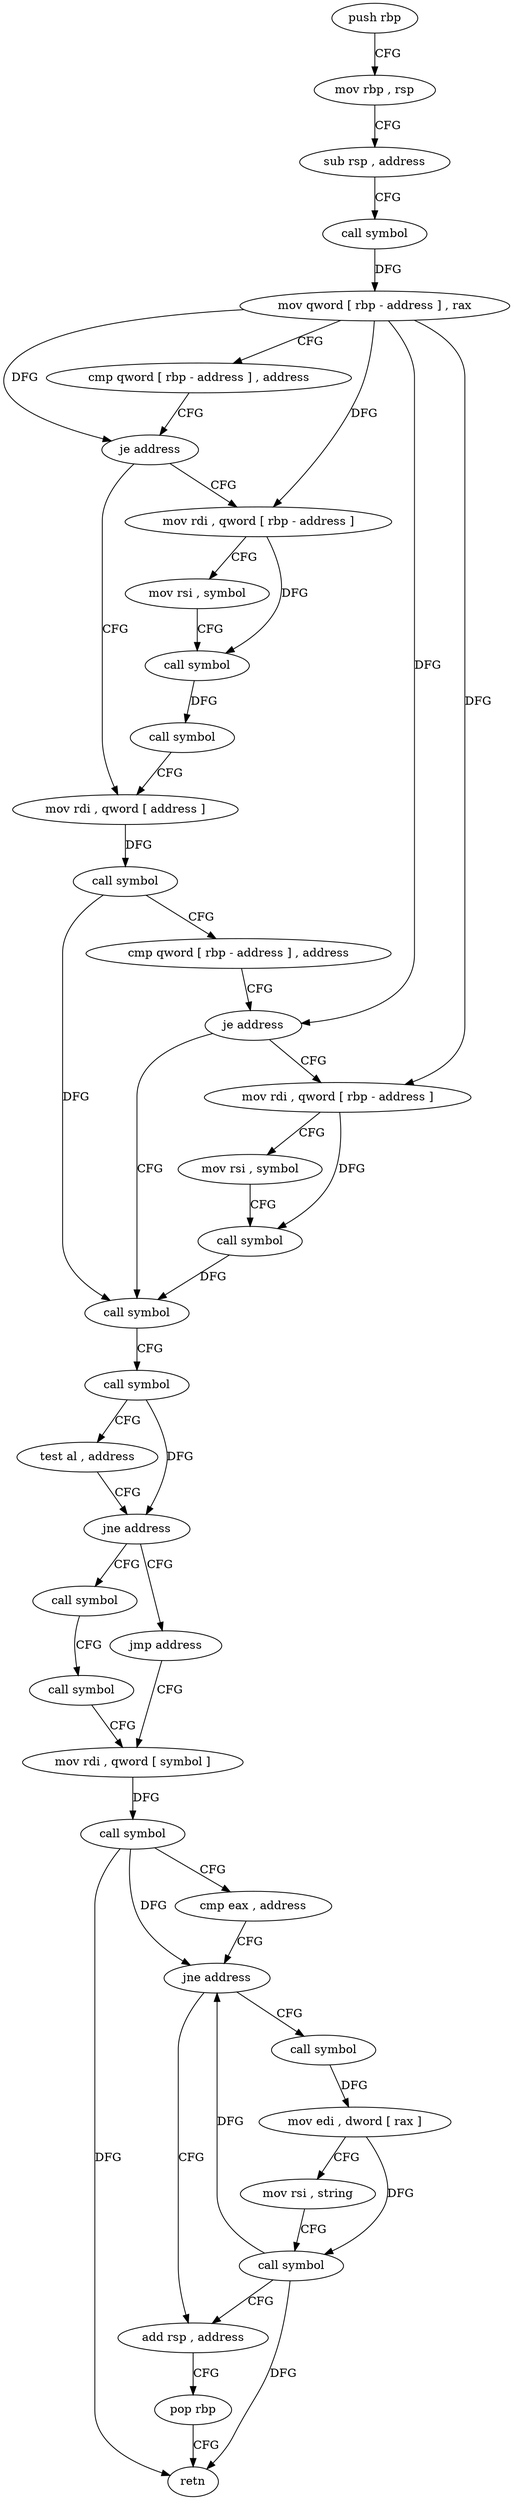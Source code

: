 digraph "func" {
"4244064" [label = "push rbp" ]
"4244065" [label = "mov rbp , rsp" ]
"4244068" [label = "sub rsp , address" ]
"4244072" [label = "call symbol" ]
"4244077" [label = "mov qword [ rbp - address ] , rax" ]
"4244081" [label = "cmp qword [ rbp - address ] , address" ]
"4244086" [label = "je address" ]
"4244116" [label = "mov rdi , qword [ address ]" ]
"4244092" [label = "mov rdi , qword [ rbp - address ]" ]
"4244124" [label = "call symbol" ]
"4244129" [label = "cmp qword [ rbp - address ] , address" ]
"4244134" [label = "je address" ]
"4244159" [label = "call symbol" ]
"4244140" [label = "mov rdi , qword [ rbp - address ]" ]
"4244096" [label = "mov rsi , symbol" ]
"4244106" [label = "call symbol" ]
"4244111" [label = "call symbol" ]
"4244164" [label = "call symbol" ]
"4244169" [label = "test al , address" ]
"4244171" [label = "jne address" ]
"4244182" [label = "call symbol" ]
"4244177" [label = "jmp address" ]
"4244144" [label = "mov rsi , symbol" ]
"4244154" [label = "call symbol" ]
"4244187" [label = "call symbol" ]
"4244192" [label = "mov rdi , qword [ symbol ]" ]
"4244236" [label = "add rsp , address" ]
"4244240" [label = "pop rbp" ]
"4244241" [label = "retn" ]
"4244214" [label = "call symbol" ]
"4244219" [label = "mov edi , dword [ rax ]" ]
"4244221" [label = "mov rsi , string" ]
"4244231" [label = "call symbol" ]
"4244200" [label = "call symbol" ]
"4244205" [label = "cmp eax , address" ]
"4244208" [label = "jne address" ]
"4244064" -> "4244065" [ label = "CFG" ]
"4244065" -> "4244068" [ label = "CFG" ]
"4244068" -> "4244072" [ label = "CFG" ]
"4244072" -> "4244077" [ label = "DFG" ]
"4244077" -> "4244081" [ label = "CFG" ]
"4244077" -> "4244086" [ label = "DFG" ]
"4244077" -> "4244134" [ label = "DFG" ]
"4244077" -> "4244092" [ label = "DFG" ]
"4244077" -> "4244140" [ label = "DFG" ]
"4244081" -> "4244086" [ label = "CFG" ]
"4244086" -> "4244116" [ label = "CFG" ]
"4244086" -> "4244092" [ label = "CFG" ]
"4244116" -> "4244124" [ label = "DFG" ]
"4244092" -> "4244096" [ label = "CFG" ]
"4244092" -> "4244106" [ label = "DFG" ]
"4244124" -> "4244129" [ label = "CFG" ]
"4244124" -> "4244159" [ label = "DFG" ]
"4244129" -> "4244134" [ label = "CFG" ]
"4244134" -> "4244159" [ label = "CFG" ]
"4244134" -> "4244140" [ label = "CFG" ]
"4244159" -> "4244164" [ label = "CFG" ]
"4244140" -> "4244144" [ label = "CFG" ]
"4244140" -> "4244154" [ label = "DFG" ]
"4244096" -> "4244106" [ label = "CFG" ]
"4244106" -> "4244111" [ label = "DFG" ]
"4244111" -> "4244116" [ label = "CFG" ]
"4244164" -> "4244169" [ label = "CFG" ]
"4244164" -> "4244171" [ label = "DFG" ]
"4244169" -> "4244171" [ label = "CFG" ]
"4244171" -> "4244182" [ label = "CFG" ]
"4244171" -> "4244177" [ label = "CFG" ]
"4244182" -> "4244187" [ label = "CFG" ]
"4244177" -> "4244192" [ label = "CFG" ]
"4244144" -> "4244154" [ label = "CFG" ]
"4244154" -> "4244159" [ label = "DFG" ]
"4244187" -> "4244192" [ label = "CFG" ]
"4244192" -> "4244200" [ label = "DFG" ]
"4244236" -> "4244240" [ label = "CFG" ]
"4244240" -> "4244241" [ label = "CFG" ]
"4244214" -> "4244219" [ label = "DFG" ]
"4244219" -> "4244221" [ label = "CFG" ]
"4244219" -> "4244231" [ label = "DFG" ]
"4244221" -> "4244231" [ label = "CFG" ]
"4244231" -> "4244236" [ label = "CFG" ]
"4244231" -> "4244208" [ label = "DFG" ]
"4244231" -> "4244241" [ label = "DFG" ]
"4244200" -> "4244205" [ label = "CFG" ]
"4244200" -> "4244208" [ label = "DFG" ]
"4244200" -> "4244241" [ label = "DFG" ]
"4244205" -> "4244208" [ label = "CFG" ]
"4244208" -> "4244236" [ label = "CFG" ]
"4244208" -> "4244214" [ label = "CFG" ]
}
